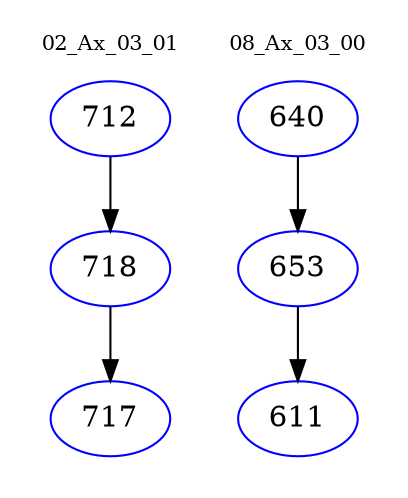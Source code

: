 digraph{
subgraph cluster_0 {
color = white
label = "02_Ax_03_01";
fontsize=10;
T0_712 [label="712", color="blue"]
T0_712 -> T0_718 [color="black"]
T0_718 [label="718", color="blue"]
T0_718 -> T0_717 [color="black"]
T0_717 [label="717", color="blue"]
}
subgraph cluster_1 {
color = white
label = "08_Ax_03_00";
fontsize=10;
T1_640 [label="640", color="blue"]
T1_640 -> T1_653 [color="black"]
T1_653 [label="653", color="blue"]
T1_653 -> T1_611 [color="black"]
T1_611 [label="611", color="blue"]
}
}
